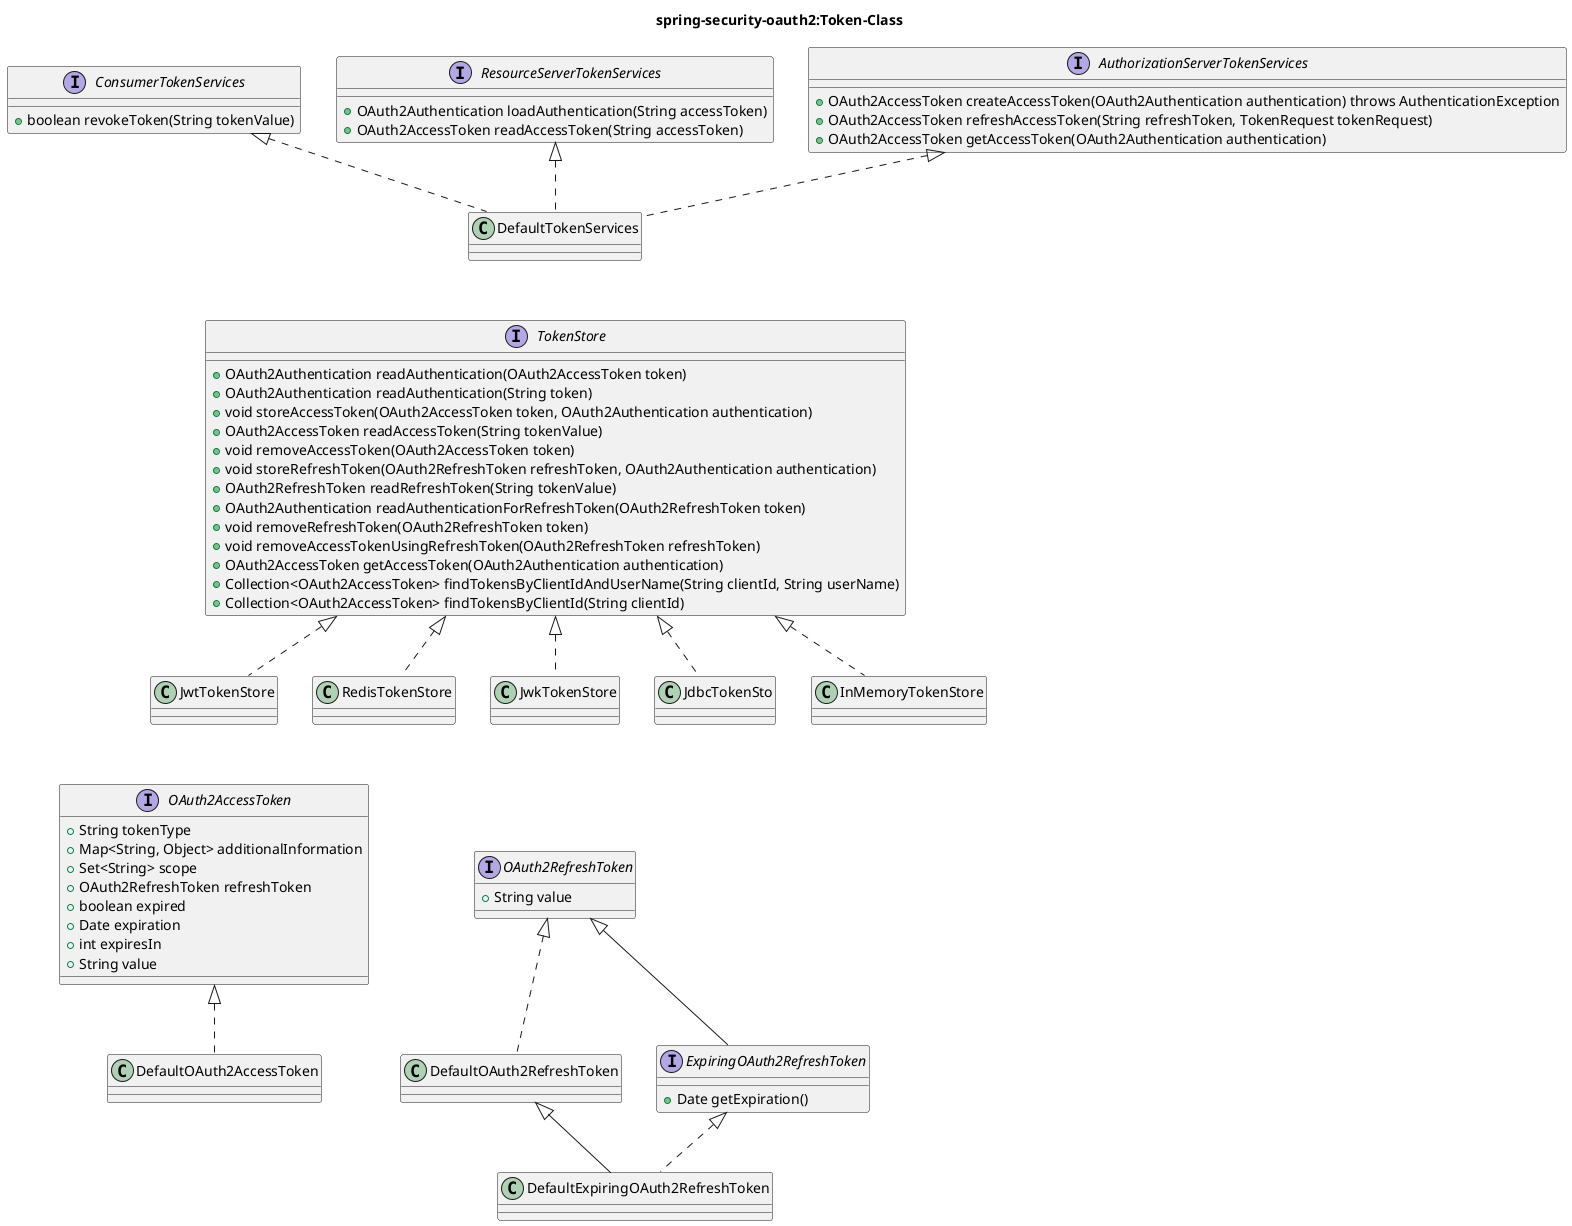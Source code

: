 @startuml

title spring-security-oauth2:Token-Class

together {
    interface AuthorizationServerTokenServices {
        + OAuth2AccessToken createAccessToken(OAuth2Authentication authentication) throws AuthenticationException
        + OAuth2AccessToken refreshAccessToken(String refreshToken, TokenRequest tokenRequest)
        + OAuth2AccessToken getAccessToken(OAuth2Authentication authentication)
    }
    interface ResourceServerTokenServices {
        + OAuth2Authentication loadAuthentication(String accessToken)
        + OAuth2AccessToken readAccessToken(String accessToken)
    }
    interface ConsumerTokenServices {
        + boolean revokeToken(String tokenValue)
    }
    class DefaultTokenServices
    AuthorizationServerTokenServices <|.. DefaultTokenServices
    ResourceServerTokenServices <|.. DefaultTokenServices
    ConsumerTokenServices <|.. DefaultTokenServices
}



DefaultTokenServices -[hidden]-> TokenStore



together {
    interface TokenStore {
            + OAuth2Authentication readAuthentication(OAuth2AccessToken token)
            + OAuth2Authentication readAuthentication(String token)
            + void storeAccessToken(OAuth2AccessToken token, OAuth2Authentication authentication)
            + OAuth2AccessToken readAccessToken(String tokenValue)
            + void removeAccessToken(OAuth2AccessToken token)
            + void storeRefreshToken(OAuth2RefreshToken refreshToken, OAuth2Authentication authentication)
            + OAuth2RefreshToken readRefreshToken(String tokenValue)
            + OAuth2Authentication readAuthenticationForRefreshToken(OAuth2RefreshToken token)
            + void removeRefreshToken(OAuth2RefreshToken token)
            + void removeAccessTokenUsingRefreshToken(OAuth2RefreshToken refreshToken)
            + OAuth2AccessToken getAccessToken(OAuth2Authentication authentication)
            + Collection<OAuth2AccessToken> findTokensByClientIdAndUserName(String clientId, String userName)
            + Collection<OAuth2AccessToken> findTokensByClientId(String clientId)
    }
    class InMemoryTokenStore
    class JdbcTokenSto
    class JwtTokenStore
    class RedisTokenStore
    class JwkTokenStore
    TokenStore <|.. InMemoryTokenStore
    TokenStore <|.. JdbcTokenSto
    TokenStore <|.. JwtTokenStore
    TokenStore <|.. RedisTokenStore
    TokenStore <|.. JwkTokenStore
}



JwtTokenStore -[hidden]-> OAuth2AccessToken



together {
    interface OAuth2AccessToken {
        + String tokenType
        + Map<String, Object> additionalInformation
        + Set<String> scope
        + OAuth2RefreshToken refreshToken
        + boolean expired
        + Date expiration
        + int expiresIn
        + String value
    }
    class DefaultOAuth2AccessToken
    OAuth2AccessToken <|.. DefaultOAuth2AccessToken
}



JwkTokenStore -[hidden]-> OAuth2RefreshToken



together {
    interface OAuth2RefreshToken {
        + String value
    }
    interface ExpiringOAuth2RefreshToken {
        + Date getExpiration()
    }
    class DefaultOAuth2RefreshToken
    class DefaultExpiringOAuth2RefreshToken
    OAuth2RefreshToken <|-- ExpiringOAuth2RefreshToken
    OAuth2RefreshToken <|.. DefaultOAuth2RefreshToken
    DefaultOAuth2RefreshToken <|-- DefaultExpiringOAuth2RefreshToken
    ExpiringOAuth2RefreshToken <|.. DefaultExpiringOAuth2RefreshToken
}


@enduml